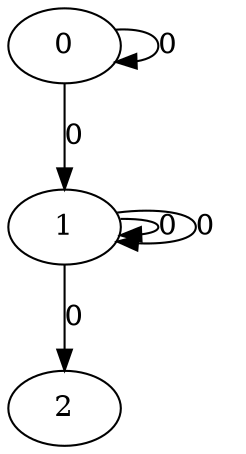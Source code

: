 digraph G {
        graph [
               clock_variable_size = 1
               string_variable_size = 0
               number_variable_size = 1
        ];
        0 [init=1][match=0];
        1 [init=0][match=0];
        2 [init=0][match=1];
        0->0 [label="0"];
        0->1 [label="0"][reset="{0}"][s_constraints="{x0 == 'X'}"][n_update="{x0 := x1}"];
        1->1 [label="0"][guard="{x0 < 4}"];
        1->1 [label="0"][guard="{x0 >= 4, x0 <= 4}"][s_constraints="{x0 != 'Y'}"];
        1->2 [label="0"][guard="{x0 >= 4, x0 <= 4}"][s_constraints="{x0 == 'Y'}"][n_constraints="{x0 - x1 != 0}"];
}
